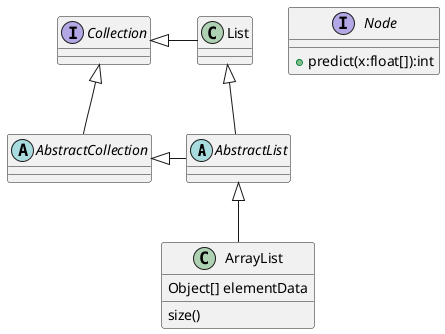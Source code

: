 @startuml
'https://plantuml.com/class-diagram

abstract class AbstractList
abstract AbstractCollection
interface Node{
+ predict(x:float[]):int
}
interface Collection

List <|-- AbstractList
Collection <|-- AbstractCollection

Collection <|- List
AbstractCollection <|- AbstractList
AbstractList <|-- ArrayList

class ArrayList {
Object[] elementData
size()
}

@enduml